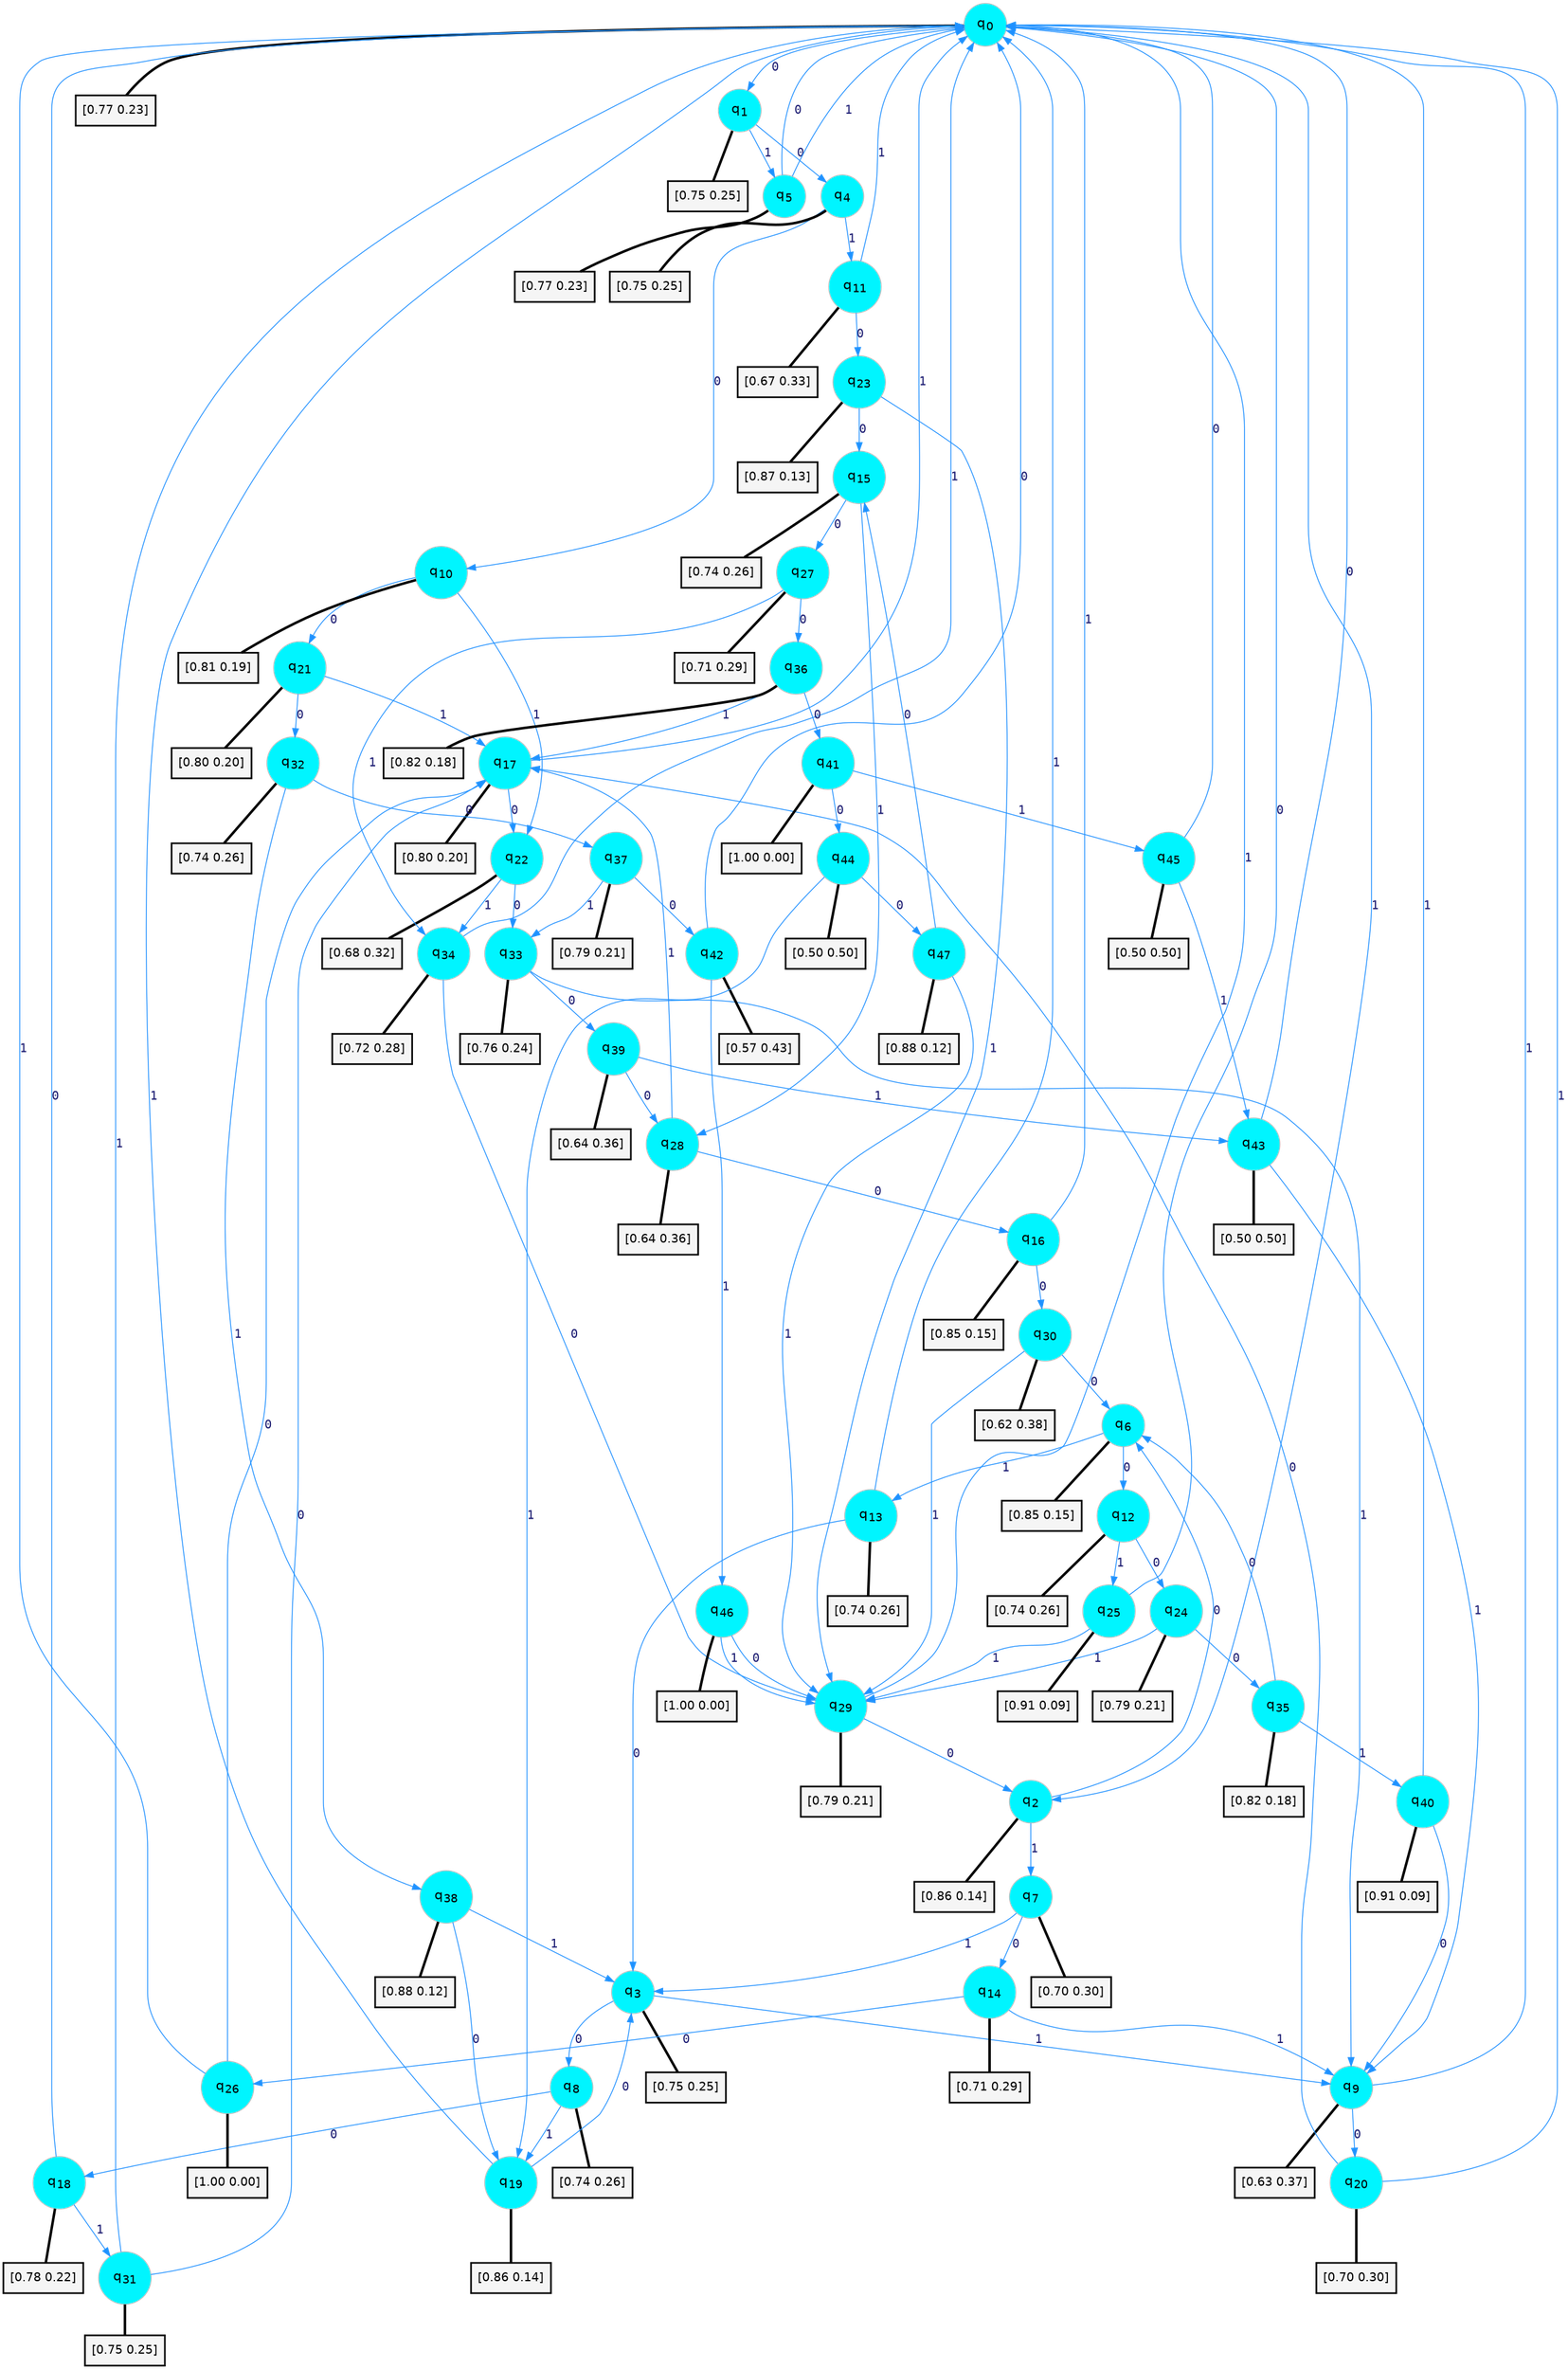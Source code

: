 digraph G {
graph [
bgcolor=transparent, dpi=300, rankdir=TD, size="40,25"];
node [
color=gray, fillcolor=turquoise1, fontcolor=black, fontname=Helvetica, fontsize=16, fontweight=bold, shape=circle, style=filled];
edge [
arrowsize=1, color=dodgerblue1, fontcolor=midnightblue, fontname=courier, fontweight=bold, penwidth=1, style=solid, weight=20];
0[label=<q<SUB>0</SUB>>];
1[label=<q<SUB>1</SUB>>];
2[label=<q<SUB>2</SUB>>];
3[label=<q<SUB>3</SUB>>];
4[label=<q<SUB>4</SUB>>];
5[label=<q<SUB>5</SUB>>];
6[label=<q<SUB>6</SUB>>];
7[label=<q<SUB>7</SUB>>];
8[label=<q<SUB>8</SUB>>];
9[label=<q<SUB>9</SUB>>];
10[label=<q<SUB>10</SUB>>];
11[label=<q<SUB>11</SUB>>];
12[label=<q<SUB>12</SUB>>];
13[label=<q<SUB>13</SUB>>];
14[label=<q<SUB>14</SUB>>];
15[label=<q<SUB>15</SUB>>];
16[label=<q<SUB>16</SUB>>];
17[label=<q<SUB>17</SUB>>];
18[label=<q<SUB>18</SUB>>];
19[label=<q<SUB>19</SUB>>];
20[label=<q<SUB>20</SUB>>];
21[label=<q<SUB>21</SUB>>];
22[label=<q<SUB>22</SUB>>];
23[label=<q<SUB>23</SUB>>];
24[label=<q<SUB>24</SUB>>];
25[label=<q<SUB>25</SUB>>];
26[label=<q<SUB>26</SUB>>];
27[label=<q<SUB>27</SUB>>];
28[label=<q<SUB>28</SUB>>];
29[label=<q<SUB>29</SUB>>];
30[label=<q<SUB>30</SUB>>];
31[label=<q<SUB>31</SUB>>];
32[label=<q<SUB>32</SUB>>];
33[label=<q<SUB>33</SUB>>];
34[label=<q<SUB>34</SUB>>];
35[label=<q<SUB>35</SUB>>];
36[label=<q<SUB>36</SUB>>];
37[label=<q<SUB>37</SUB>>];
38[label=<q<SUB>38</SUB>>];
39[label=<q<SUB>39</SUB>>];
40[label=<q<SUB>40</SUB>>];
41[label=<q<SUB>41</SUB>>];
42[label=<q<SUB>42</SUB>>];
43[label=<q<SUB>43</SUB>>];
44[label=<q<SUB>44</SUB>>];
45[label=<q<SUB>45</SUB>>];
46[label=<q<SUB>46</SUB>>];
47[label=<q<SUB>47</SUB>>];
48[label="[0.77 0.23]", shape=box,fontcolor=black, fontname=Helvetica, fontsize=14, penwidth=2, fillcolor=whitesmoke,color=black];
49[label="[0.75 0.25]", shape=box,fontcolor=black, fontname=Helvetica, fontsize=14, penwidth=2, fillcolor=whitesmoke,color=black];
50[label="[0.86 0.14]", shape=box,fontcolor=black, fontname=Helvetica, fontsize=14, penwidth=2, fillcolor=whitesmoke,color=black];
51[label="[0.75 0.25]", shape=box,fontcolor=black, fontname=Helvetica, fontsize=14, penwidth=2, fillcolor=whitesmoke,color=black];
52[label="[0.75 0.25]", shape=box,fontcolor=black, fontname=Helvetica, fontsize=14, penwidth=2, fillcolor=whitesmoke,color=black];
53[label="[0.77 0.23]", shape=box,fontcolor=black, fontname=Helvetica, fontsize=14, penwidth=2, fillcolor=whitesmoke,color=black];
54[label="[0.85 0.15]", shape=box,fontcolor=black, fontname=Helvetica, fontsize=14, penwidth=2, fillcolor=whitesmoke,color=black];
55[label="[0.70 0.30]", shape=box,fontcolor=black, fontname=Helvetica, fontsize=14, penwidth=2, fillcolor=whitesmoke,color=black];
56[label="[0.74 0.26]", shape=box,fontcolor=black, fontname=Helvetica, fontsize=14, penwidth=2, fillcolor=whitesmoke,color=black];
57[label="[0.63 0.37]", shape=box,fontcolor=black, fontname=Helvetica, fontsize=14, penwidth=2, fillcolor=whitesmoke,color=black];
58[label="[0.81 0.19]", shape=box,fontcolor=black, fontname=Helvetica, fontsize=14, penwidth=2, fillcolor=whitesmoke,color=black];
59[label="[0.67 0.33]", shape=box,fontcolor=black, fontname=Helvetica, fontsize=14, penwidth=2, fillcolor=whitesmoke,color=black];
60[label="[0.74 0.26]", shape=box,fontcolor=black, fontname=Helvetica, fontsize=14, penwidth=2, fillcolor=whitesmoke,color=black];
61[label="[0.74 0.26]", shape=box,fontcolor=black, fontname=Helvetica, fontsize=14, penwidth=2, fillcolor=whitesmoke,color=black];
62[label="[0.71 0.29]", shape=box,fontcolor=black, fontname=Helvetica, fontsize=14, penwidth=2, fillcolor=whitesmoke,color=black];
63[label="[0.74 0.26]", shape=box,fontcolor=black, fontname=Helvetica, fontsize=14, penwidth=2, fillcolor=whitesmoke,color=black];
64[label="[0.85 0.15]", shape=box,fontcolor=black, fontname=Helvetica, fontsize=14, penwidth=2, fillcolor=whitesmoke,color=black];
65[label="[0.80 0.20]", shape=box,fontcolor=black, fontname=Helvetica, fontsize=14, penwidth=2, fillcolor=whitesmoke,color=black];
66[label="[0.78 0.22]", shape=box,fontcolor=black, fontname=Helvetica, fontsize=14, penwidth=2, fillcolor=whitesmoke,color=black];
67[label="[0.86 0.14]", shape=box,fontcolor=black, fontname=Helvetica, fontsize=14, penwidth=2, fillcolor=whitesmoke,color=black];
68[label="[0.70 0.30]", shape=box,fontcolor=black, fontname=Helvetica, fontsize=14, penwidth=2, fillcolor=whitesmoke,color=black];
69[label="[0.80 0.20]", shape=box,fontcolor=black, fontname=Helvetica, fontsize=14, penwidth=2, fillcolor=whitesmoke,color=black];
70[label="[0.68 0.32]", shape=box,fontcolor=black, fontname=Helvetica, fontsize=14, penwidth=2, fillcolor=whitesmoke,color=black];
71[label="[0.87 0.13]", shape=box,fontcolor=black, fontname=Helvetica, fontsize=14, penwidth=2, fillcolor=whitesmoke,color=black];
72[label="[0.79 0.21]", shape=box,fontcolor=black, fontname=Helvetica, fontsize=14, penwidth=2, fillcolor=whitesmoke,color=black];
73[label="[0.91 0.09]", shape=box,fontcolor=black, fontname=Helvetica, fontsize=14, penwidth=2, fillcolor=whitesmoke,color=black];
74[label="[1.00 0.00]", shape=box,fontcolor=black, fontname=Helvetica, fontsize=14, penwidth=2, fillcolor=whitesmoke,color=black];
75[label="[0.71 0.29]", shape=box,fontcolor=black, fontname=Helvetica, fontsize=14, penwidth=2, fillcolor=whitesmoke,color=black];
76[label="[0.64 0.36]", shape=box,fontcolor=black, fontname=Helvetica, fontsize=14, penwidth=2, fillcolor=whitesmoke,color=black];
77[label="[0.79 0.21]", shape=box,fontcolor=black, fontname=Helvetica, fontsize=14, penwidth=2, fillcolor=whitesmoke,color=black];
78[label="[0.62 0.38]", shape=box,fontcolor=black, fontname=Helvetica, fontsize=14, penwidth=2, fillcolor=whitesmoke,color=black];
79[label="[0.75 0.25]", shape=box,fontcolor=black, fontname=Helvetica, fontsize=14, penwidth=2, fillcolor=whitesmoke,color=black];
80[label="[0.74 0.26]", shape=box,fontcolor=black, fontname=Helvetica, fontsize=14, penwidth=2, fillcolor=whitesmoke,color=black];
81[label="[0.76 0.24]", shape=box,fontcolor=black, fontname=Helvetica, fontsize=14, penwidth=2, fillcolor=whitesmoke,color=black];
82[label="[0.72 0.28]", shape=box,fontcolor=black, fontname=Helvetica, fontsize=14, penwidth=2, fillcolor=whitesmoke,color=black];
83[label="[0.82 0.18]", shape=box,fontcolor=black, fontname=Helvetica, fontsize=14, penwidth=2, fillcolor=whitesmoke,color=black];
84[label="[0.82 0.18]", shape=box,fontcolor=black, fontname=Helvetica, fontsize=14, penwidth=2, fillcolor=whitesmoke,color=black];
85[label="[0.79 0.21]", shape=box,fontcolor=black, fontname=Helvetica, fontsize=14, penwidth=2, fillcolor=whitesmoke,color=black];
86[label="[0.88 0.12]", shape=box,fontcolor=black, fontname=Helvetica, fontsize=14, penwidth=2, fillcolor=whitesmoke,color=black];
87[label="[0.64 0.36]", shape=box,fontcolor=black, fontname=Helvetica, fontsize=14, penwidth=2, fillcolor=whitesmoke,color=black];
88[label="[0.91 0.09]", shape=box,fontcolor=black, fontname=Helvetica, fontsize=14, penwidth=2, fillcolor=whitesmoke,color=black];
89[label="[1.00 0.00]", shape=box,fontcolor=black, fontname=Helvetica, fontsize=14, penwidth=2, fillcolor=whitesmoke,color=black];
90[label="[0.57 0.43]", shape=box,fontcolor=black, fontname=Helvetica, fontsize=14, penwidth=2, fillcolor=whitesmoke,color=black];
91[label="[0.50 0.50]", shape=box,fontcolor=black, fontname=Helvetica, fontsize=14, penwidth=2, fillcolor=whitesmoke,color=black];
92[label="[0.50 0.50]", shape=box,fontcolor=black, fontname=Helvetica, fontsize=14, penwidth=2, fillcolor=whitesmoke,color=black];
93[label="[0.50 0.50]", shape=box,fontcolor=black, fontname=Helvetica, fontsize=14, penwidth=2, fillcolor=whitesmoke,color=black];
94[label="[1.00 0.00]", shape=box,fontcolor=black, fontname=Helvetica, fontsize=14, penwidth=2, fillcolor=whitesmoke,color=black];
95[label="[0.88 0.12]", shape=box,fontcolor=black, fontname=Helvetica, fontsize=14, penwidth=2, fillcolor=whitesmoke,color=black];
0->1 [label=0];
0->2 [label=1];
0->48 [arrowhead=none, penwidth=3,color=black];
1->4 [label=0];
1->5 [label=1];
1->49 [arrowhead=none, penwidth=3,color=black];
2->6 [label=0];
2->7 [label=1];
2->50 [arrowhead=none, penwidth=3,color=black];
3->8 [label=0];
3->9 [label=1];
3->51 [arrowhead=none, penwidth=3,color=black];
4->10 [label=0];
4->11 [label=1];
4->52 [arrowhead=none, penwidth=3,color=black];
5->0 [label=0];
5->0 [label=1];
5->53 [arrowhead=none, penwidth=3,color=black];
6->12 [label=0];
6->13 [label=1];
6->54 [arrowhead=none, penwidth=3,color=black];
7->14 [label=0];
7->3 [label=1];
7->55 [arrowhead=none, penwidth=3,color=black];
8->18 [label=0];
8->19 [label=1];
8->56 [arrowhead=none, penwidth=3,color=black];
9->20 [label=0];
9->0 [label=1];
9->57 [arrowhead=none, penwidth=3,color=black];
10->21 [label=0];
10->22 [label=1];
10->58 [arrowhead=none, penwidth=3,color=black];
11->23 [label=0];
11->0 [label=1];
11->59 [arrowhead=none, penwidth=3,color=black];
12->24 [label=0];
12->25 [label=1];
12->60 [arrowhead=none, penwidth=3,color=black];
13->3 [label=0];
13->0 [label=1];
13->61 [arrowhead=none, penwidth=3,color=black];
14->26 [label=0];
14->9 [label=1];
14->62 [arrowhead=none, penwidth=3,color=black];
15->27 [label=0];
15->28 [label=1];
15->63 [arrowhead=none, penwidth=3,color=black];
16->30 [label=0];
16->0 [label=1];
16->64 [arrowhead=none, penwidth=3,color=black];
17->22 [label=0];
17->0 [label=1];
17->65 [arrowhead=none, penwidth=3,color=black];
18->0 [label=0];
18->31 [label=1];
18->66 [arrowhead=none, penwidth=3,color=black];
19->3 [label=0];
19->0 [label=1];
19->67 [arrowhead=none, penwidth=3,color=black];
20->17 [label=0];
20->0 [label=1];
20->68 [arrowhead=none, penwidth=3,color=black];
21->32 [label=0];
21->17 [label=1];
21->69 [arrowhead=none, penwidth=3,color=black];
22->33 [label=0];
22->34 [label=1];
22->70 [arrowhead=none, penwidth=3,color=black];
23->15 [label=0];
23->29 [label=1];
23->71 [arrowhead=none, penwidth=3,color=black];
24->35 [label=0];
24->29 [label=1];
24->72 [arrowhead=none, penwidth=3,color=black];
25->0 [label=0];
25->29 [label=1];
25->73 [arrowhead=none, penwidth=3,color=black];
26->17 [label=0];
26->0 [label=1];
26->74 [arrowhead=none, penwidth=3,color=black];
27->36 [label=0];
27->34 [label=1];
27->75 [arrowhead=none, penwidth=3,color=black];
28->16 [label=0];
28->17 [label=1];
28->76 [arrowhead=none, penwidth=3,color=black];
29->2 [label=0];
29->0 [label=1];
29->77 [arrowhead=none, penwidth=3,color=black];
30->6 [label=0];
30->29 [label=1];
30->78 [arrowhead=none, penwidth=3,color=black];
31->17 [label=0];
31->0 [label=1];
31->79 [arrowhead=none, penwidth=3,color=black];
32->37 [label=0];
32->38 [label=1];
32->80 [arrowhead=none, penwidth=3,color=black];
33->39 [label=0];
33->9 [label=1];
33->81 [arrowhead=none, penwidth=3,color=black];
34->29 [label=0];
34->0 [label=1];
34->82 [arrowhead=none, penwidth=3,color=black];
35->6 [label=0];
35->40 [label=1];
35->83 [arrowhead=none, penwidth=3,color=black];
36->41 [label=0];
36->17 [label=1];
36->84 [arrowhead=none, penwidth=3,color=black];
37->42 [label=0];
37->33 [label=1];
37->85 [arrowhead=none, penwidth=3,color=black];
38->19 [label=0];
38->3 [label=1];
38->86 [arrowhead=none, penwidth=3,color=black];
39->28 [label=0];
39->43 [label=1];
39->87 [arrowhead=none, penwidth=3,color=black];
40->9 [label=0];
40->0 [label=1];
40->88 [arrowhead=none, penwidth=3,color=black];
41->44 [label=0];
41->45 [label=1];
41->89 [arrowhead=none, penwidth=3,color=black];
42->0 [label=0];
42->46 [label=1];
42->90 [arrowhead=none, penwidth=3,color=black];
43->0 [label=0];
43->9 [label=1];
43->91 [arrowhead=none, penwidth=3,color=black];
44->47 [label=0];
44->19 [label=1];
44->92 [arrowhead=none, penwidth=3,color=black];
45->0 [label=0];
45->43 [label=1];
45->93 [arrowhead=none, penwidth=3,color=black];
46->29 [label=0];
46->29 [label=1];
46->94 [arrowhead=none, penwidth=3,color=black];
47->15 [label=0];
47->29 [label=1];
47->95 [arrowhead=none, penwidth=3,color=black];
}
